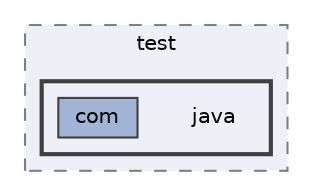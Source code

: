 digraph "repository/cal/src/test/java"
{
 // LATEX_PDF_SIZE
  bgcolor="transparent";
  edge [fontname=Helvetica,fontsize=10,labelfontname=Helvetica,labelfontsize=10];
  node [fontname=Helvetica,fontsize=10,shape=box,height=0.2,width=0.4];
  compound=true
  subgraph clusterdir_a9ac557ac1bb41149f3501f4fc56d336 {
    graph [ bgcolor="#edf0f7", pencolor="grey50", label="test", fontname=Helvetica,fontsize=10 style="filled,dashed", URL="dir_a9ac557ac1bb41149f3501f4fc56d336.html",tooltip=""]
  subgraph clusterdir_0df94a59f4c2d7ef224597242e282e8b {
    graph [ bgcolor="#edf0f7", pencolor="grey25", label="", fontname=Helvetica,fontsize=10 style="filled,bold", URL="dir_0df94a59f4c2d7ef224597242e282e8b.html",tooltip=""]
    dir_0df94a59f4c2d7ef224597242e282e8b [shape=plaintext, label="java"];
  dir_6f07d87cf6b03fa8f3e051a80c638130 [label="com", fillcolor="#a2b4d6", color="grey25", style="filled", URL="dir_6f07d87cf6b03fa8f3e051a80c638130.html",tooltip=""];
  }
  }
}
